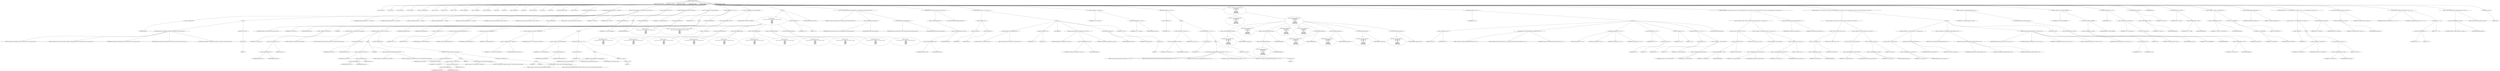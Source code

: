 digraph hostapd_notif_assoc {  
"1000121" [label = "(METHOD,hostapd_notif_assoc)" ]
"1000122" [label = "(PARAM,hostapd_data *hapd)" ]
"1000123" [label = "(PARAM,const u8 *addr)" ]
"1000124" [label = "(PARAM,const u8 *req_ies)" ]
"1000125" [label = "(PARAM,size_t req_ies_len)" ]
"1000126" [label = "(PARAM,int reassoc)" ]
"1000127" [label = "(BLOCK,,)" ]
"1000128" [label = "(LOCAL,v9: const u8 *)" ]
"1000129" [label = "(LOCAL,v10: size_t)" ]
"1000130" [label = "(LOCAL,v12: sta_info *)" ]
"1000131" [label = "(LOCAL,v13: sta_info *)" ]
"1000132" [label = "(LOCAL,v14: wpa_state_machine *)" ]
"1000133" [label = "(LOCAL,v15: __int64)" ]
"1000134" [label = "(LOCAL,v16: __int64)" ]
"1000135" [label = "(LOCAL,v17: __int64)" ]
"1000136" [label = "(LOCAL,v18: unsigned int)" ]
"1000137" [label = "(LOCAL,v19: unsigned int)" ]
"1000138" [label = "(LOCAL,v20: unsigned int)" ]
"1000139" [label = "(LOCAL,v21: int)" ]
"1000140" [label = "(LOCAL,v22: int)" ]
"1000141" [label = "(LOCAL,v23: unsigned int)" ]
"1000142" [label = "(LOCAL,v24: u32)" ]
"1000143" [label = "(LOCAL,v25: wpa_event)" ]
"1000144" [label = "(LOCAL,v26: u8 *)" ]
"1000145" [label = "(LOCAL,v27: int)" ]
"1000146" [label = "(LOCAL,elems: ieee802_11_elems)" ]
"1000147" [label = "(LOCAL,eid: u8 [ 1112 ])" ]
"1000148" [label = "(CONTROL_STRUCTURE,if ( !addr ),if ( !addr ))" ]
"1000149" [label = "(<operator>.logicalNot,!addr)" ]
"1000150" [label = "(IDENTIFIER,addr,!addr)" ]
"1000151" [label = "(BLOCK,,)" ]
"1000152" [label = "(wpa_printf,wpa_printf(2, \"hostapd_notif_assoc: Skip event with no address\", req_ies, req_ies_len, reassoc))" ]
"1000153" [label = "(LITERAL,2,wpa_printf(2, \"hostapd_notif_assoc: Skip event with no address\", req_ies, req_ies_len, reassoc))" ]
"1000154" [label = "(LITERAL,\"hostapd_notif_assoc: Skip event with no address\",wpa_printf(2, \"hostapd_notif_assoc: Skip event with no address\", req_ies, req_ies_len, reassoc))" ]
"1000155" [label = "(IDENTIFIER,req_ies,wpa_printf(2, \"hostapd_notif_assoc: Skip event with no address\", req_ies, req_ies_len, reassoc))" ]
"1000156" [label = "(IDENTIFIER,req_ies_len,wpa_printf(2, \"hostapd_notif_assoc: Skip event with no address\", req_ies, req_ies_len, reassoc))" ]
"1000157" [label = "(IDENTIFIER,reassoc,wpa_printf(2, \"hostapd_notif_assoc: Skip event with no address\", req_ies, req_ies_len, reassoc))" ]
"1000158" [label = "(RETURN,return -1;,return -1;)" ]
"1000159" [label = "(<operator>.minus,-1)" ]
"1000160" [label = "(LITERAL,1,-1)" ]
"1000161" [label = "(hostapd_logger,hostapd_logger(hapd, addr, 1u, 2, \"associated\"))" ]
"1000162" [label = "(IDENTIFIER,hapd,hostapd_logger(hapd, addr, 1u, 2, \"associated\"))" ]
"1000163" [label = "(IDENTIFIER,addr,hostapd_logger(hapd, addr, 1u, 2, \"associated\"))" ]
"1000164" [label = "(LITERAL,1u,hostapd_logger(hapd, addr, 1u, 2, \"associated\"))" ]
"1000165" [label = "(LITERAL,2,hostapd_logger(hapd, addr, 1u, 2, \"associated\"))" ]
"1000166" [label = "(LITERAL,\"associated\",hostapd_logger(hapd, addr, 1u, 2, \"associated\"))" ]
"1000167" [label = "(ieee802_11_parse_elems,ieee802_11_parse_elems(req_ies, req_ies_len, &elems, 0))" ]
"1000168" [label = "(IDENTIFIER,req_ies,ieee802_11_parse_elems(req_ies, req_ies_len, &elems, 0))" ]
"1000169" [label = "(IDENTIFIER,req_ies_len,ieee802_11_parse_elems(req_ies, req_ies_len, &elems, 0))" ]
"1000170" [label = "(<operator>.addressOf,&elems)" ]
"1000171" [label = "(IDENTIFIER,elems,ieee802_11_parse_elems(req_ies, req_ies_len, &elems, 0))" ]
"1000172" [label = "(LITERAL,0,ieee802_11_parse_elems(req_ies, req_ies_len, &elems, 0))" ]
"1000173" [label = "(<operator>.assignment,v27 = reassoc)" ]
"1000174" [label = "(IDENTIFIER,v27,v27 = reassoc)" ]
"1000175" [label = "(IDENTIFIER,reassoc,v27 = reassoc)" ]
"1000176" [label = "(CONTROL_STRUCTURE,if ( elems.wps_ie ),if ( elems.wps_ie ))" ]
"1000177" [label = "(<operator>.fieldAccess,elems.wps_ie)" ]
"1000178" [label = "(IDENTIFIER,elems,if ( elems.wps_ie ))" ]
"1000179" [label = "(FIELD_IDENTIFIER,wps_ie,wps_ie)" ]
"1000180" [label = "(BLOCK,,)" ]
"1000181" [label = "(<operator>.assignment,v9 = elems.wps_ie - 2)" ]
"1000182" [label = "(IDENTIFIER,v9,v9 = elems.wps_ie - 2)" ]
"1000183" [label = "(<operator>.subtraction,elems.wps_ie - 2)" ]
"1000184" [label = "(<operator>.fieldAccess,elems.wps_ie)" ]
"1000185" [label = "(IDENTIFIER,elems,elems.wps_ie - 2)" ]
"1000186" [label = "(FIELD_IDENTIFIER,wps_ie,wps_ie)" ]
"1000187" [label = "(LITERAL,2,elems.wps_ie - 2)" ]
"1000188" [label = "(IDENTIFIER,L,)" ]
"1000189" [label = "(wpa_printf,wpa_printf(2, \"STA included WPS IE in (Re)AssocReq\"))" ]
"1000190" [label = "(LITERAL,2,wpa_printf(2, \"STA included WPS IE in (Re)AssocReq\"))" ]
"1000191" [label = "(LITERAL,\"STA included WPS IE in (Re)AssocReq\",wpa_printf(2, \"STA included WPS IE in (Re)AssocReq\"))" ]
"1000192" [label = "(CONTROL_STRUCTURE,else,else)" ]
"1000193" [label = "(CONTROL_STRUCTURE,if ( elems.rsn_ie ),if ( elems.rsn_ie ))" ]
"1000194" [label = "(<operator>.fieldAccess,elems.rsn_ie)" ]
"1000195" [label = "(IDENTIFIER,elems,if ( elems.rsn_ie ))" ]
"1000196" [label = "(FIELD_IDENTIFIER,rsn_ie,rsn_ie)" ]
"1000197" [label = "(BLOCK,,)" ]
"1000198" [label = "(<operator>.assignment,v9 = elems.rsn_ie - 2)" ]
"1000199" [label = "(IDENTIFIER,v9,v9 = elems.rsn_ie - 2)" ]
"1000200" [label = "(<operator>.subtraction,elems.rsn_ie - 2)" ]
"1000201" [label = "(<operator>.fieldAccess,elems.rsn_ie)" ]
"1000202" [label = "(IDENTIFIER,elems,elems.rsn_ie - 2)" ]
"1000203" [label = "(FIELD_IDENTIFIER,rsn_ie,rsn_ie)" ]
"1000204" [label = "(LITERAL,2,elems.rsn_ie - 2)" ]
"1000205" [label = "(IDENTIFIER,L,)" ]
"1000206" [label = "(wpa_printf,wpa_printf(2, \"STA included RSN IE in (Re)AssocReq\"))" ]
"1000207" [label = "(LITERAL,2,wpa_printf(2, \"STA included RSN IE in (Re)AssocReq\"))" ]
"1000208" [label = "(LITERAL,\"STA included RSN IE in (Re)AssocReq\",wpa_printf(2, \"STA included RSN IE in (Re)AssocReq\"))" ]
"1000209" [label = "(CONTROL_STRUCTURE,else,else)" ]
"1000210" [label = "(CONTROL_STRUCTURE,if ( elems.wpa_ie ),if ( elems.wpa_ie ))" ]
"1000211" [label = "(<operator>.fieldAccess,elems.wpa_ie)" ]
"1000212" [label = "(IDENTIFIER,elems,if ( elems.wpa_ie ))" ]
"1000213" [label = "(FIELD_IDENTIFIER,wpa_ie,wpa_ie)" ]
"1000214" [label = "(BLOCK,,)" ]
"1000215" [label = "(<operator>.assignment,v9 = elems.wpa_ie - 2)" ]
"1000216" [label = "(IDENTIFIER,v9,v9 = elems.wpa_ie - 2)" ]
"1000217" [label = "(<operator>.subtraction,elems.wpa_ie - 2)" ]
"1000218" [label = "(<operator>.fieldAccess,elems.wpa_ie)" ]
"1000219" [label = "(IDENTIFIER,elems,elems.wpa_ie - 2)" ]
"1000220" [label = "(FIELD_IDENTIFIER,wpa_ie,wpa_ie)" ]
"1000221" [label = "(LITERAL,2,elems.wpa_ie - 2)" ]
"1000222" [label = "(IDENTIFIER,L,)" ]
"1000223" [label = "(wpa_printf,wpa_printf(2, \"STA included WPA IE in (Re)AssocReq\"))" ]
"1000224" [label = "(LITERAL,2,wpa_printf(2, \"STA included WPA IE in (Re)AssocReq\"))" ]
"1000225" [label = "(LITERAL,\"STA included WPA IE in (Re)AssocReq\",wpa_printf(2, \"STA included WPA IE in (Re)AssocReq\"))" ]
"1000226" [label = "(CONTROL_STRUCTURE,else,else)" ]
"1000227" [label = "(BLOCK,,)" ]
"1000228" [label = "(IDENTIFIER,L,)" ]
"1000229" [label = "(IDENTIFIER,L,)" ]
"1000230" [label = "(wpa_printf,wpa_printf(2, \"STA did not include WPS/RSN/WPA IE in (Re)AssocReq\"))" ]
"1000231" [label = "(LITERAL,2,wpa_printf(2, \"STA did not include WPS/RSN/WPA IE in (Re)AssocReq\"))" ]
"1000232" [label = "(LITERAL,\"STA did not include WPS/RSN/WPA IE in (Re)AssocReq\",wpa_printf(2, \"STA did not include WPS/RSN/WPA IE in (Re)AssocReq\"))" ]
"1000233" [label = "(<operator>.assignment,v12 = ap_get_sta(hapd, addr))" ]
"1000234" [label = "(IDENTIFIER,v12,v12 = ap_get_sta(hapd, addr))" ]
"1000235" [label = "(ap_get_sta,ap_get_sta(hapd, addr))" ]
"1000236" [label = "(IDENTIFIER,hapd,ap_get_sta(hapd, addr))" ]
"1000237" [label = "(IDENTIFIER,addr,ap_get_sta(hapd, addr))" ]
"1000238" [label = "(CONTROL_STRUCTURE,if ( v12 ),if ( v12 ))" ]
"1000239" [label = "(IDENTIFIER,v12,if ( v12 ))" ]
"1000240" [label = "(BLOCK,,)" ]
"1000241" [label = "(<operator>.assignment,v13 = v12)" ]
"1000242" [label = "(IDENTIFIER,v13,v13 = v12)" ]
"1000243" [label = "(IDENTIFIER,v12,v13 = v12)" ]
"1000244" [label = "(ap_sta_no_session_timeout,ap_sta_no_session_timeout(hapd, v12))" ]
"1000245" [label = "(IDENTIFIER,hapd,ap_sta_no_session_timeout(hapd, v12))" ]
"1000246" [label = "(IDENTIFIER,v12,ap_sta_no_session_timeout(hapd, v12))" ]
"1000247" [label = "(accounting_sta_stop,accounting_sta_stop(hapd, v13))" ]
"1000248" [label = "(IDENTIFIER,hapd,accounting_sta_stop(hapd, v13))" ]
"1000249" [label = "(IDENTIFIER,v13,accounting_sta_stop(hapd, v13))" ]
"1000250" [label = "(<operator>.assignment,v13->timeout_next = STA_NULLFUNC)" ]
"1000251" [label = "(<operator>.indirectFieldAccess,v13->timeout_next)" ]
"1000252" [label = "(IDENTIFIER,v13,v13->timeout_next = STA_NULLFUNC)" ]
"1000253" [label = "(FIELD_IDENTIFIER,timeout_next,timeout_next)" ]
"1000254" [label = "(IDENTIFIER,STA_NULLFUNC,v13->timeout_next = STA_NULLFUNC)" ]
"1000255" [label = "(CONTROL_STRUCTURE,else,else)" ]
"1000256" [label = "(BLOCK,,)" ]
"1000257" [label = "(<operator>.assignment,v13 = ap_sta_add(hapd, addr))" ]
"1000258" [label = "(IDENTIFIER,v13,v13 = ap_sta_add(hapd, addr))" ]
"1000259" [label = "(ap_sta_add,ap_sta_add(hapd, addr))" ]
"1000260" [label = "(IDENTIFIER,hapd,ap_sta_add(hapd, addr))" ]
"1000261" [label = "(IDENTIFIER,addr,ap_sta_add(hapd, addr))" ]
"1000262" [label = "(CONTROL_STRUCTURE,if ( !v13 ),if ( !v13 ))" ]
"1000263" [label = "(<operator>.logicalNot,!v13)" ]
"1000264" [label = "(IDENTIFIER,v13,!v13)" ]
"1000265" [label = "(BLOCK,,)" ]
"1000266" [label = "(hostapd_drv_sta_disassoc,hostapd_drv_sta_disassoc(hapd, addr, 5))" ]
"1000267" [label = "(IDENTIFIER,hapd,hostapd_drv_sta_disassoc(hapd, addr, 5))" ]
"1000268" [label = "(IDENTIFIER,addr,hostapd_drv_sta_disassoc(hapd, addr, 5))" ]
"1000269" [label = "(LITERAL,5,hostapd_drv_sta_disassoc(hapd, addr, 5))" ]
"1000270" [label = "(RETURN,return -1;,return -1;)" ]
"1000271" [label = "(<operator>.minus,-1)" ]
"1000272" [label = "(LITERAL,1,-1)" ]
"1000273" [label = "(<operators>.assignmentAnd,v13->flags &= 0xFFFECFFF)" ]
"1000274" [label = "(<operator>.indirectFieldAccess,v13->flags)" ]
"1000275" [label = "(IDENTIFIER,v13,v13->flags &= 0xFFFECFFF)" ]
"1000276" [label = "(FIELD_IDENTIFIER,flags,flags)" ]
"1000277" [label = "(LITERAL,0xFFFECFFF,v13->flags &= 0xFFFECFFF)" ]
"1000278" [label = "(BLOCK,,)" ]
"1000279" [label = "(wpa_printf,wpa_printf(\n      3,\n      \"STA %02x:%02x:%02x:%02x:%02x:%02x not allowed to connect\",\n      *addr,\n      addr[1],\n      addr[2],\n      addr[3],\n      addr[4],\n      addr[5]))" ]
"1000280" [label = "(LITERAL,3,wpa_printf(\n      3,\n      \"STA %02x:%02x:%02x:%02x:%02x:%02x not allowed to connect\",\n      *addr,\n      addr[1],\n      addr[2],\n      addr[3],\n      addr[4],\n      addr[5]))" ]
"1000281" [label = "(LITERAL,\"STA %02x:%02x:%02x:%02x:%02x:%02x not allowed to connect\",wpa_printf(\n      3,\n      \"STA %02x:%02x:%02x:%02x:%02x:%02x not allowed to connect\",\n      *addr,\n      addr[1],\n      addr[2],\n      addr[3],\n      addr[4],\n      addr[5]))" ]
"1000282" [label = "(<operator>.indirection,*addr)" ]
"1000283" [label = "(IDENTIFIER,addr,wpa_printf(\n      3,\n      \"STA %02x:%02x:%02x:%02x:%02x:%02x not allowed to connect\",\n      *addr,\n      addr[1],\n      addr[2],\n      addr[3],\n      addr[4],\n      addr[5]))" ]
"1000284" [label = "(<operator>.indirectIndexAccess,addr[1])" ]
"1000285" [label = "(IDENTIFIER,addr,wpa_printf(\n      3,\n      \"STA %02x:%02x:%02x:%02x:%02x:%02x not allowed to connect\",\n      *addr,\n      addr[1],\n      addr[2],\n      addr[3],\n      addr[4],\n      addr[5]))" ]
"1000286" [label = "(LITERAL,1,wpa_printf(\n      3,\n      \"STA %02x:%02x:%02x:%02x:%02x:%02x not allowed to connect\",\n      *addr,\n      addr[1],\n      addr[2],\n      addr[3],\n      addr[4],\n      addr[5]))" ]
"1000287" [label = "(<operator>.indirectIndexAccess,addr[2])" ]
"1000288" [label = "(IDENTIFIER,addr,wpa_printf(\n      3,\n      \"STA %02x:%02x:%02x:%02x:%02x:%02x not allowed to connect\",\n      *addr,\n      addr[1],\n      addr[2],\n      addr[3],\n      addr[4],\n      addr[5]))" ]
"1000289" [label = "(LITERAL,2,wpa_printf(\n      3,\n      \"STA %02x:%02x:%02x:%02x:%02x:%02x not allowed to connect\",\n      *addr,\n      addr[1],\n      addr[2],\n      addr[3],\n      addr[4],\n      addr[5]))" ]
"1000290" [label = "(<operator>.indirectIndexAccess,addr[3])" ]
"1000291" [label = "(IDENTIFIER,addr,wpa_printf(\n      3,\n      \"STA %02x:%02x:%02x:%02x:%02x:%02x not allowed to connect\",\n      *addr,\n      addr[1],\n      addr[2],\n      addr[3],\n      addr[4],\n      addr[5]))" ]
"1000292" [label = "(LITERAL,3,wpa_printf(\n      3,\n      \"STA %02x:%02x:%02x:%02x:%02x:%02x not allowed to connect\",\n      *addr,\n      addr[1],\n      addr[2],\n      addr[3],\n      addr[4],\n      addr[5]))" ]
"1000293" [label = "(<operator>.indirectIndexAccess,addr[4])" ]
"1000294" [label = "(IDENTIFIER,addr,wpa_printf(\n      3,\n      \"STA %02x:%02x:%02x:%02x:%02x:%02x not allowed to connect\",\n      *addr,\n      addr[1],\n      addr[2],\n      addr[3],\n      addr[4],\n      addr[5]))" ]
"1000295" [label = "(LITERAL,4,wpa_printf(\n      3,\n      \"STA %02x:%02x:%02x:%02x:%02x:%02x not allowed to connect\",\n      *addr,\n      addr[1],\n      addr[2],\n      addr[3],\n      addr[4],\n      addr[5]))" ]
"1000296" [label = "(<operator>.indirectIndexAccess,addr[5])" ]
"1000297" [label = "(IDENTIFIER,addr,wpa_printf(\n      3,\n      \"STA %02x:%02x:%02x:%02x:%02x:%02x not allowed to connect\",\n      *addr,\n      addr[1],\n      addr[2],\n      addr[3],\n      addr[4],\n      addr[5]))" ]
"1000298" [label = "(LITERAL,5,wpa_printf(\n      3,\n      \"STA %02x:%02x:%02x:%02x:%02x:%02x not allowed to connect\",\n      *addr,\n      addr[1],\n      addr[2],\n      addr[3],\n      addr[4],\n      addr[5]))" ]
"1000299" [label = "(<operator>.assignment,v21 = 1)" ]
"1000300" [label = "(IDENTIFIER,v21,v21 = 1)" ]
"1000301" [label = "(LITERAL,1,v21 = 1)" ]
"1000302" [label = "(CONTROL_STRUCTURE,goto fail;,goto fail;)" ]
"1000303" [label = "(ap_copy_sta_supp_op_classes,ap_copy_sta_supp_op_classes(v13, elems.supp_op_classes, elems.supp_op_classes_len))" ]
"1000304" [label = "(IDENTIFIER,v13,ap_copy_sta_supp_op_classes(v13, elems.supp_op_classes, elems.supp_op_classes_len))" ]
"1000305" [label = "(<operator>.fieldAccess,elems.supp_op_classes)" ]
"1000306" [label = "(IDENTIFIER,elems,ap_copy_sta_supp_op_classes(v13, elems.supp_op_classes, elems.supp_op_classes_len))" ]
"1000307" [label = "(FIELD_IDENTIFIER,supp_op_classes,supp_op_classes)" ]
"1000308" [label = "(<operator>.fieldAccess,elems.supp_op_classes_len)" ]
"1000309" [label = "(IDENTIFIER,elems,ap_copy_sta_supp_op_classes(v13, elems.supp_op_classes, elems.supp_op_classes_len))" ]
"1000310" [label = "(FIELD_IDENTIFIER,supp_op_classes_len,supp_op_classes_len)" ]
"1000311" [label = "(CONTROL_STRUCTURE,if ( !hapd->conf->wpa ),if ( !hapd->conf->wpa ))" ]
"1000312" [label = "(<operator>.logicalNot,!hapd->conf->wpa)" ]
"1000313" [label = "(<operator>.indirectFieldAccess,hapd->conf->wpa)" ]
"1000314" [label = "(<operator>.indirectFieldAccess,hapd->conf)" ]
"1000315" [label = "(IDENTIFIER,hapd,!hapd->conf->wpa)" ]
"1000316" [label = "(FIELD_IDENTIFIER,conf,conf)" ]
"1000317" [label = "(FIELD_IDENTIFIER,wpa,wpa)" ]
"1000318" [label = "(CONTROL_STRUCTURE,goto LABEL_38;,goto LABEL_38;)" ]
"1000319" [label = "(CONTROL_STRUCTURE,if ( !v9 || !v10 ),if ( !v9 || !v10 ))" ]
"1000320" [label = "(<operator>.logicalOr,!v9 || !v10)" ]
"1000321" [label = "(<operator>.logicalNot,!v9)" ]
"1000322" [label = "(IDENTIFIER,v9,!v9)" ]
"1000323" [label = "(<operator>.logicalNot,!v10)" ]
"1000324" [label = "(IDENTIFIER,v10,!v10)" ]
"1000325" [label = "(BLOCK,,)" ]
"1000326" [label = "(wpa_printf,wpa_printf(2, \"No WPA/RSN IE from STA\"))" ]
"1000327" [label = "(LITERAL,2,wpa_printf(2, \"No WPA/RSN IE from STA\"))" ]
"1000328" [label = "(LITERAL,\"No WPA/RSN IE from STA\",wpa_printf(2, \"No WPA/RSN IE from STA\"))" ]
"1000329" [label = "(<operator>.assignment,v21 = 13)" ]
"1000330" [label = "(IDENTIFIER,v21,v21 = 13)" ]
"1000331" [label = "(LITERAL,13,v21 = 13)" ]
"1000332" [label = "(JUMP_TARGET,fail)" ]
"1000333" [label = "(hostapd_drv_sta_disassoc,hostapd_drv_sta_disassoc(hapd, v13->addr, v21))" ]
"1000334" [label = "(IDENTIFIER,hapd,hostapd_drv_sta_disassoc(hapd, v13->addr, v21))" ]
"1000335" [label = "(<operator>.indirectFieldAccess,v13->addr)" ]
"1000336" [label = "(IDENTIFIER,v13,hostapd_drv_sta_disassoc(hapd, v13->addr, v21))" ]
"1000337" [label = "(FIELD_IDENTIFIER,addr,addr)" ]
"1000338" [label = "(IDENTIFIER,v21,hostapd_drv_sta_disassoc(hapd, v13->addr, v21))" ]
"1000339" [label = "(ap_free_sta,ap_free_sta(hapd, v13))" ]
"1000340" [label = "(IDENTIFIER,hapd,ap_free_sta(hapd, v13))" ]
"1000341" [label = "(IDENTIFIER,v13,ap_free_sta(hapd, v13))" ]
"1000342" [label = "(RETURN,return -1;,return -1;)" ]
"1000343" [label = "(<operator>.minus,-1)" ]
"1000344" [label = "(LITERAL,1,-1)" ]
"1000345" [label = "(<operator>.assignment,v14 = v13->wpa_sm)" ]
"1000346" [label = "(IDENTIFIER,v14,v14 = v13->wpa_sm)" ]
"1000347" [label = "(<operator>.indirectFieldAccess,v13->wpa_sm)" ]
"1000348" [label = "(IDENTIFIER,v13,v14 = v13->wpa_sm)" ]
"1000349" [label = "(FIELD_IDENTIFIER,wpa_sm,wpa_sm)" ]
"1000350" [label = "(CONTROL_STRUCTURE,if ( !v14 ),if ( !v14 ))" ]
"1000351" [label = "(<operator>.logicalNot,!v14)" ]
"1000352" [label = "(IDENTIFIER,v14,!v14)" ]
"1000353" [label = "(BLOCK,,)" ]
"1000354" [label = "(<operator>.assignment,v13->wpa_sm = v14)" ]
"1000355" [label = "(<operator>.indirectFieldAccess,v13->wpa_sm)" ]
"1000356" [label = "(IDENTIFIER,v13,v13->wpa_sm = v14)" ]
"1000357" [label = "(FIELD_IDENTIFIER,wpa_sm,wpa_sm)" ]
"1000358" [label = "(IDENTIFIER,v14,v13->wpa_sm = v14)" ]
"1000359" [label = "(CONTROL_STRUCTURE,if ( !v14 ),if ( !v14 ))" ]
"1000360" [label = "(<operator>.logicalNot,!v14)" ]
"1000361" [label = "(IDENTIFIER,v14,!v14)" ]
"1000362" [label = "(BLOCK,,)" ]
"1000363" [label = "(wpa_printf,wpa_printf(5, \"Failed to initialize WPA state machine\", v15, v16, v17))" ]
"1000364" [label = "(LITERAL,5,wpa_printf(5, \"Failed to initialize WPA state machine\", v15, v16, v17))" ]
"1000365" [label = "(LITERAL,\"Failed to initialize WPA state machine\",wpa_printf(5, \"Failed to initialize WPA state machine\", v15, v16, v17))" ]
"1000366" [label = "(IDENTIFIER,v15,wpa_printf(5, \"Failed to initialize WPA state machine\", v15, v16, v17))" ]
"1000367" [label = "(IDENTIFIER,v16,wpa_printf(5, \"Failed to initialize WPA state machine\", v15, v16, v17))" ]
"1000368" [label = "(IDENTIFIER,v17,wpa_printf(5, \"Failed to initialize WPA state machine\", v15, v16, v17))" ]
"1000369" [label = "(RETURN,return -1;,return -1;)" ]
"1000370" [label = "(<operator>.minus,-1)" ]
"1000371" [label = "(LITERAL,1,-1)" ]
"1000372" [label = "(<operator>.assignment,v18 = wpa_validate_wpa_ie(\n          hapd->wpa_auth,\n          v14,\n          hapd->iface->freq,\n          v9,\n          v10,\n          elems.mdie,\n          elems.mdie_len,\n          elems.owe_dh,\n          elems.owe_dh_len))" ]
"1000373" [label = "(IDENTIFIER,v18,v18 = wpa_validate_wpa_ie(\n          hapd->wpa_auth,\n          v14,\n          hapd->iface->freq,\n          v9,\n          v10,\n          elems.mdie,\n          elems.mdie_len,\n          elems.owe_dh,\n          elems.owe_dh_len))" ]
"1000374" [label = "(wpa_validate_wpa_ie,wpa_validate_wpa_ie(\n          hapd->wpa_auth,\n          v14,\n          hapd->iface->freq,\n          v9,\n          v10,\n          elems.mdie,\n          elems.mdie_len,\n          elems.owe_dh,\n          elems.owe_dh_len))" ]
"1000375" [label = "(<operator>.indirectFieldAccess,hapd->wpa_auth)" ]
"1000376" [label = "(IDENTIFIER,hapd,wpa_validate_wpa_ie(\n          hapd->wpa_auth,\n          v14,\n          hapd->iface->freq,\n          v9,\n          v10,\n          elems.mdie,\n          elems.mdie_len,\n          elems.owe_dh,\n          elems.owe_dh_len))" ]
"1000377" [label = "(FIELD_IDENTIFIER,wpa_auth,wpa_auth)" ]
"1000378" [label = "(IDENTIFIER,v14,wpa_validate_wpa_ie(\n          hapd->wpa_auth,\n          v14,\n          hapd->iface->freq,\n          v9,\n          v10,\n          elems.mdie,\n          elems.mdie_len,\n          elems.owe_dh,\n          elems.owe_dh_len))" ]
"1000379" [label = "(<operator>.indirectFieldAccess,hapd->iface->freq)" ]
"1000380" [label = "(<operator>.indirectFieldAccess,hapd->iface)" ]
"1000381" [label = "(IDENTIFIER,hapd,wpa_validate_wpa_ie(\n          hapd->wpa_auth,\n          v14,\n          hapd->iface->freq,\n          v9,\n          v10,\n          elems.mdie,\n          elems.mdie_len,\n          elems.owe_dh,\n          elems.owe_dh_len))" ]
"1000382" [label = "(FIELD_IDENTIFIER,iface,iface)" ]
"1000383" [label = "(FIELD_IDENTIFIER,freq,freq)" ]
"1000384" [label = "(IDENTIFIER,v9,wpa_validate_wpa_ie(\n          hapd->wpa_auth,\n          v14,\n          hapd->iface->freq,\n          v9,\n          v10,\n          elems.mdie,\n          elems.mdie_len,\n          elems.owe_dh,\n          elems.owe_dh_len))" ]
"1000385" [label = "(IDENTIFIER,v10,wpa_validate_wpa_ie(\n          hapd->wpa_auth,\n          v14,\n          hapd->iface->freq,\n          v9,\n          v10,\n          elems.mdie,\n          elems.mdie_len,\n          elems.owe_dh,\n          elems.owe_dh_len))" ]
"1000386" [label = "(<operator>.fieldAccess,elems.mdie)" ]
"1000387" [label = "(IDENTIFIER,elems,wpa_validate_wpa_ie(\n          hapd->wpa_auth,\n          v14,\n          hapd->iface->freq,\n          v9,\n          v10,\n          elems.mdie,\n          elems.mdie_len,\n          elems.owe_dh,\n          elems.owe_dh_len))" ]
"1000388" [label = "(FIELD_IDENTIFIER,mdie,mdie)" ]
"1000389" [label = "(<operator>.fieldAccess,elems.mdie_len)" ]
"1000390" [label = "(IDENTIFIER,elems,wpa_validate_wpa_ie(\n          hapd->wpa_auth,\n          v14,\n          hapd->iface->freq,\n          v9,\n          v10,\n          elems.mdie,\n          elems.mdie_len,\n          elems.owe_dh,\n          elems.owe_dh_len))" ]
"1000391" [label = "(FIELD_IDENTIFIER,mdie_len,mdie_len)" ]
"1000392" [label = "(<operator>.fieldAccess,elems.owe_dh)" ]
"1000393" [label = "(IDENTIFIER,elems,wpa_validate_wpa_ie(\n          hapd->wpa_auth,\n          v14,\n          hapd->iface->freq,\n          v9,\n          v10,\n          elems.mdie,\n          elems.mdie_len,\n          elems.owe_dh,\n          elems.owe_dh_len))" ]
"1000394" [label = "(FIELD_IDENTIFIER,owe_dh,owe_dh)" ]
"1000395" [label = "(<operator>.fieldAccess,elems.owe_dh_len)" ]
"1000396" [label = "(IDENTIFIER,elems,wpa_validate_wpa_ie(\n          hapd->wpa_auth,\n          v14,\n          hapd->iface->freq,\n          v9,\n          v10,\n          elems.mdie,\n          elems.mdie_len,\n          elems.owe_dh,\n          elems.owe_dh_len))" ]
"1000397" [label = "(FIELD_IDENTIFIER,owe_dh_len,owe_dh_len)" ]
"1000398" [label = "(CONTROL_STRUCTURE,if ( v18 ),if ( v18 ))" ]
"1000399" [label = "(IDENTIFIER,v18,if ( v18 ))" ]
"1000400" [label = "(BLOCK,,)" ]
"1000401" [label = "(<operator>.assignment,v19 = v18)" ]
"1000402" [label = "(IDENTIFIER,v19,v19 = v18)" ]
"1000403" [label = "(IDENTIFIER,v18,v19 = v18)" ]
"1000404" [label = "(wpa_printf,wpa_printf(2, \"WPA/RSN information element rejected? (res %u)\", v18))" ]
"1000405" [label = "(LITERAL,2,wpa_printf(2, \"WPA/RSN information element rejected? (res %u)\", v18))" ]
"1000406" [label = "(LITERAL,\"WPA/RSN information element rejected? (res %u)\",wpa_printf(2, \"WPA/RSN information element rejected? (res %u)\", v18))" ]
"1000407" [label = "(IDENTIFIER,v18,wpa_printf(2, \"WPA/RSN information element rejected? (res %u)\", v18))" ]
"1000408" [label = "(wpa_hexdump,wpa_hexdump(2, \"IE\", v9, v10))" ]
"1000409" [label = "(LITERAL,2,wpa_hexdump(2, \"IE\", v9, v10))" ]
"1000410" [label = "(LITERAL,\"IE\",wpa_hexdump(2, \"IE\", v9, v10))" ]
"1000411" [label = "(IDENTIFIER,v9,wpa_hexdump(2, \"IE\", v9, v10))" ]
"1000412" [label = "(IDENTIFIER,v10,wpa_hexdump(2, \"IE\", v9, v10))" ]
"1000413" [label = "(<operator>.assignment,v20 = v19 - 2)" ]
"1000414" [label = "(IDENTIFIER,v20,v20 = v19 - 2)" ]
"1000415" [label = "(<operator>.subtraction,v19 - 2)" ]
"1000416" [label = "(IDENTIFIER,v19,v19 - 2)" ]
"1000417" [label = "(LITERAL,2,v19 - 2)" ]
"1000418" [label = "(<operator>.assignment,v21 = 13)" ]
"1000419" [label = "(IDENTIFIER,v21,v21 = 13)" ]
"1000420" [label = "(LITERAL,13,v21 = 13)" ]
"1000421" [label = "(CONTROL_STRUCTURE,if ( v20 < 7 ),if ( v20 < 7 ))" ]
"1000422" [label = "(<operator>.lessThan,v20 < 7)" ]
"1000423" [label = "(IDENTIFIER,v20,v20 < 7)" ]
"1000424" [label = "(LITERAL,7,v20 < 7)" ]
"1000425" [label = "(<operator>.assignment,v21 = dword_47E870[v20])" ]
"1000426" [label = "(IDENTIFIER,v21,v21 = dword_47E870[v20])" ]
"1000427" [label = "(<operator>.indirectIndexAccess,dword_47E870[v20])" ]
"1000428" [label = "(IDENTIFIER,dword_47E870,v21 = dword_47E870[v20])" ]
"1000429" [label = "(IDENTIFIER,v20,v21 = dword_47E870[v20])" ]
"1000430" [label = "(CONTROL_STRUCTURE,goto fail;,goto fail;)" ]
"1000431" [label = "(CONTROL_STRUCTURE,if ( (v13->flags & 0x402) == 1026 && !v13->sa_query_timed_out && v13->sa_query_count > 0 ),if ( (v13->flags & 0x402) == 1026 && !v13->sa_query_timed_out && v13->sa_query_count > 0 ))" ]
"1000432" [label = "(<operator>.logicalAnd,(v13->flags & 0x402) == 1026 && !v13->sa_query_timed_out && v13->sa_query_count > 0)" ]
"1000433" [label = "(<operator>.equals,(v13->flags & 0x402) == 1026)" ]
"1000434" [label = "(<operator>.and,v13->flags & 0x402)" ]
"1000435" [label = "(<operator>.indirectFieldAccess,v13->flags)" ]
"1000436" [label = "(IDENTIFIER,v13,v13->flags & 0x402)" ]
"1000437" [label = "(FIELD_IDENTIFIER,flags,flags)" ]
"1000438" [label = "(LITERAL,0x402,v13->flags & 0x402)" ]
"1000439" [label = "(LITERAL,1026,(v13->flags & 0x402) == 1026)" ]
"1000440" [label = "(<operator>.logicalAnd,!v13->sa_query_timed_out && v13->sa_query_count > 0)" ]
"1000441" [label = "(<operator>.logicalNot,!v13->sa_query_timed_out)" ]
"1000442" [label = "(<operator>.indirectFieldAccess,v13->sa_query_timed_out)" ]
"1000443" [label = "(IDENTIFIER,v13,!v13->sa_query_timed_out)" ]
"1000444" [label = "(FIELD_IDENTIFIER,sa_query_timed_out,sa_query_timed_out)" ]
"1000445" [label = "(<operator>.greaterThan,v13->sa_query_count > 0)" ]
"1000446" [label = "(<operator>.indirectFieldAccess,v13->sa_query_count)" ]
"1000447" [label = "(IDENTIFIER,v13,v13->sa_query_count > 0)" ]
"1000448" [label = "(FIELD_IDENTIFIER,sa_query_count,sa_query_count)" ]
"1000449" [label = "(LITERAL,0,v13->sa_query_count > 0)" ]
"1000450" [label = "(ap_check_sa_query_timeout,ap_check_sa_query_timeout(hapd, v13))" ]
"1000451" [label = "(IDENTIFIER,hapd,ap_check_sa_query_timeout(hapd, v13))" ]
"1000452" [label = "(IDENTIFIER,v13,ap_check_sa_query_timeout(hapd, v13))" ]
"1000453" [label = "(CONTROL_STRUCTURE,if ( (v13->flags & 0x402) == 1026 && !v13->sa_query_timed_out && v13->auth_alg != 2 ),if ( (v13->flags & 0x402) == 1026 && !v13->sa_query_timed_out && v13->auth_alg != 2 ))" ]
"1000454" [label = "(<operator>.logicalAnd,(v13->flags & 0x402) == 1026 && !v13->sa_query_timed_out && v13->auth_alg != 2)" ]
"1000455" [label = "(<operator>.equals,(v13->flags & 0x402) == 1026)" ]
"1000456" [label = "(<operator>.and,v13->flags & 0x402)" ]
"1000457" [label = "(<operator>.indirectFieldAccess,v13->flags)" ]
"1000458" [label = "(IDENTIFIER,v13,v13->flags & 0x402)" ]
"1000459" [label = "(FIELD_IDENTIFIER,flags,flags)" ]
"1000460" [label = "(LITERAL,0x402,v13->flags & 0x402)" ]
"1000461" [label = "(LITERAL,1026,(v13->flags & 0x402) == 1026)" ]
"1000462" [label = "(<operator>.logicalAnd,!v13->sa_query_timed_out && v13->auth_alg != 2)" ]
"1000463" [label = "(<operator>.logicalNot,!v13->sa_query_timed_out)" ]
"1000464" [label = "(<operator>.indirectFieldAccess,v13->sa_query_timed_out)" ]
"1000465" [label = "(IDENTIFIER,v13,!v13->sa_query_timed_out)" ]
"1000466" [label = "(FIELD_IDENTIFIER,sa_query_timed_out,sa_query_timed_out)" ]
"1000467" [label = "(<operator>.notEquals,v13->auth_alg != 2)" ]
"1000468" [label = "(<operator>.indirectFieldAccess,v13->auth_alg)" ]
"1000469" [label = "(IDENTIFIER,v13,v13->auth_alg != 2)" ]
"1000470" [label = "(FIELD_IDENTIFIER,auth_alg,auth_alg)" ]
"1000471" [label = "(LITERAL,2,v13->auth_alg != 2)" ]
"1000472" [label = "(BLOCK,,)" ]
"1000473" [label = "(CONTROL_STRUCTURE,if ( !v13->sa_query_count ),if ( !v13->sa_query_count ))" ]
"1000474" [label = "(<operator>.logicalNot,!v13->sa_query_count)" ]
"1000475" [label = "(<operator>.indirectFieldAccess,v13->sa_query_count)" ]
"1000476" [label = "(IDENTIFIER,v13,!v13->sa_query_count)" ]
"1000477" [label = "(FIELD_IDENTIFIER,sa_query_count,sa_query_count)" ]
"1000478" [label = "(ap_sta_start_sa_query,ap_sta_start_sa_query(hapd, v13))" ]
"1000479" [label = "(IDENTIFIER,hapd,ap_sta_start_sa_query(hapd, v13))" ]
"1000480" [label = "(IDENTIFIER,v13,ap_sta_start_sa_query(hapd, v13))" ]
"1000481" [label = "(<operator>.assignment,v26 = hostapd_eid_assoc_comeback_time(hapd, v13, eid))" ]
"1000482" [label = "(IDENTIFIER,v26,v26 = hostapd_eid_assoc_comeback_time(hapd, v13, eid))" ]
"1000483" [label = "(hostapd_eid_assoc_comeback_time,hostapd_eid_assoc_comeback_time(hapd, v13, eid))" ]
"1000484" [label = "(IDENTIFIER,hapd,hostapd_eid_assoc_comeback_time(hapd, v13, eid))" ]
"1000485" [label = "(IDENTIFIER,v13,hostapd_eid_assoc_comeback_time(hapd, v13, eid))" ]
"1000486" [label = "(IDENTIFIER,eid,hostapd_eid_assoc_comeback_time(hapd, v13, eid))" ]
"1000487" [label = "(hostapd_sta_assoc,hostapd_sta_assoc(hapd, addr, v27, 0x1Eu, eid, v26 - eid))" ]
"1000488" [label = "(IDENTIFIER,hapd,hostapd_sta_assoc(hapd, addr, v27, 0x1Eu, eid, v26 - eid))" ]
"1000489" [label = "(IDENTIFIER,addr,hostapd_sta_assoc(hapd, addr, v27, 0x1Eu, eid, v26 - eid))" ]
"1000490" [label = "(IDENTIFIER,v27,hostapd_sta_assoc(hapd, addr, v27, 0x1Eu, eid, v26 - eid))" ]
"1000491" [label = "(LITERAL,0x1Eu,hostapd_sta_assoc(hapd, addr, v27, 0x1Eu, eid, v26 - eid))" ]
"1000492" [label = "(IDENTIFIER,eid,hostapd_sta_assoc(hapd, addr, v27, 0x1Eu, eid, v26 - eid))" ]
"1000493" [label = "(<operator>.subtraction,v26 - eid)" ]
"1000494" [label = "(IDENTIFIER,v26,v26 - eid)" ]
"1000495" [label = "(IDENTIFIER,eid,v26 - eid)" ]
"1000496" [label = "(RETURN,return 0;,return 0;)" ]
"1000497" [label = "(LITERAL,0,return 0;)" ]
"1000498" [label = "(<operator>.assignment,v22 = wpa_auth_uses_mfp(v13->wpa_sm))" ]
"1000499" [label = "(IDENTIFIER,v22,v22 = wpa_auth_uses_mfp(v13->wpa_sm))" ]
"1000500" [label = "(wpa_auth_uses_mfp,wpa_auth_uses_mfp(v13->wpa_sm))" ]
"1000501" [label = "(<operator>.indirectFieldAccess,v13->wpa_sm)" ]
"1000502" [label = "(IDENTIFIER,v13,wpa_auth_uses_mfp(v13->wpa_sm))" ]
"1000503" [label = "(FIELD_IDENTIFIER,wpa_sm,wpa_sm)" ]
"1000504" [label = "(<operator>.assignment,v23 = v13->flags & 0xFFFFFBFF)" ]
"1000505" [label = "(IDENTIFIER,v23,v23 = v13->flags & 0xFFFFFBFF)" ]
"1000506" [label = "(<operator>.and,v13->flags & 0xFFFFFBFF)" ]
"1000507" [label = "(<operator>.indirectFieldAccess,v13->flags)" ]
"1000508" [label = "(IDENTIFIER,v13,v13->flags & 0xFFFFFBFF)" ]
"1000509" [label = "(FIELD_IDENTIFIER,flags,flags)" ]
"1000510" [label = "(LITERAL,0xFFFFFBFF,v13->flags & 0xFFFFFBFF)" ]
"1000511" [label = "(CONTROL_STRUCTURE,if ( v22 ),if ( v22 ))" ]
"1000512" [label = "(IDENTIFIER,v22,if ( v22 ))" ]
"1000513" [label = "(<operator>.assignment,v23 = v13->flags | 0x400)" ]
"1000514" [label = "(IDENTIFIER,v23,v23 = v13->flags | 0x400)" ]
"1000515" [label = "(<operator>.or,v13->flags | 0x400)" ]
"1000516" [label = "(<operator>.indirectFieldAccess,v13->flags)" ]
"1000517" [label = "(IDENTIFIER,v13,v13->flags | 0x400)" ]
"1000518" [label = "(FIELD_IDENTIFIER,flags,flags)" ]
"1000519" [label = "(LITERAL,0x400,v13->flags | 0x400)" ]
"1000520" [label = "(<operator>.assignment,v13->flags = v23)" ]
"1000521" [label = "(<operator>.indirectFieldAccess,v13->flags)" ]
"1000522" [label = "(IDENTIFIER,v13,v13->flags = v23)" ]
"1000523" [label = "(FIELD_IDENTIFIER,flags,flags)" ]
"1000524" [label = "(IDENTIFIER,v23,v13->flags = v23)" ]
"1000525" [label = "(JUMP_TARGET,LABEL_38)" ]
"1000526" [label = "(<operator>.assignment,v24 = v13->flags)" ]
"1000527" [label = "(IDENTIFIER,v24,v24 = v13->flags)" ]
"1000528" [label = "(<operator>.indirectFieldAccess,v13->flags)" ]
"1000529" [label = "(IDENTIFIER,v13,v24 = v13->flags)" ]
"1000530" [label = "(FIELD_IDENTIFIER,flags,flags)" ]
"1000531" [label = "(<operator>.assignment,v13->flags = v24 & 0xFFF7FFFC | 3)" ]
"1000532" [label = "(<operator>.indirectFieldAccess,v13->flags)" ]
"1000533" [label = "(IDENTIFIER,v13,v13->flags = v24 & 0xFFF7FFFC | 3)" ]
"1000534" [label = "(FIELD_IDENTIFIER,flags,flags)" ]
"1000535" [label = "(<operator>.or,v24 & 0xFFF7FFFC | 3)" ]
"1000536" [label = "(<operator>.and,v24 & 0xFFF7FFFC)" ]
"1000537" [label = "(IDENTIFIER,v24,v24 & 0xFFF7FFFC)" ]
"1000538" [label = "(LITERAL,0xFFF7FFFC,v24 & 0xFFF7FFFC)" ]
"1000539" [label = "(LITERAL,3,v24 & 0xFFF7FFFC | 3)" ]
"1000540" [label = "(hostapd_set_sta_flags,hostapd_set_sta_flags(hapd, v13))" ]
"1000541" [label = "(IDENTIFIER,hapd,hostapd_set_sta_flags(hapd, v13))" ]
"1000542" [label = "(IDENTIFIER,v13,hostapd_set_sta_flags(hapd, v13))" ]
"1000543" [label = "(CONTROL_STRUCTURE,if ( !v27 || (v25 = WPA_ASSOC_FT, v13->auth_alg != 2) ),if ( !v27 || (v25 = WPA_ASSOC_FT, v13->auth_alg != 2) ))" ]
"1000544" [label = "(<operator>.logicalOr,!v27 || (v25 = WPA_ASSOC_FT, v13->auth_alg != 2))" ]
"1000545" [label = "(<operator>.logicalNot,!v27)" ]
"1000546" [label = "(IDENTIFIER,v27,!v27)" ]
"1000547" [label = "(BLOCK,,)" ]
"1000548" [label = "(<operator>.assignment,v25 = WPA_ASSOC_FT)" ]
"1000549" [label = "(IDENTIFIER,v25,v25 = WPA_ASSOC_FT)" ]
"1000550" [label = "(IDENTIFIER,WPA_ASSOC_FT,v25 = WPA_ASSOC_FT)" ]
"1000551" [label = "(<operator>.notEquals,v13->auth_alg != 2)" ]
"1000552" [label = "(<operator>.indirectFieldAccess,v13->auth_alg)" ]
"1000553" [label = "(IDENTIFIER,v13,v13->auth_alg != 2)" ]
"1000554" [label = "(FIELD_IDENTIFIER,auth_alg,auth_alg)" ]
"1000555" [label = "(LITERAL,2,v13->auth_alg != 2)" ]
"1000556" [label = "(<operator>.assignment,v25 = WPA_ASSOC)" ]
"1000557" [label = "(IDENTIFIER,v25,v25 = WPA_ASSOC)" ]
"1000558" [label = "(IDENTIFIER,WPA_ASSOC,v25 = WPA_ASSOC)" ]
"1000559" [label = "(wpa_auth_sm_event,wpa_auth_sm_event(v13->wpa_sm, v25))" ]
"1000560" [label = "(<operator>.indirectFieldAccess,v13->wpa_sm)" ]
"1000561" [label = "(IDENTIFIER,v13,wpa_auth_sm_event(v13->wpa_sm, v25))" ]
"1000562" [label = "(FIELD_IDENTIFIER,wpa_sm,wpa_sm)" ]
"1000563" [label = "(IDENTIFIER,v25,wpa_auth_sm_event(v13->wpa_sm, v25))" ]
"1000564" [label = "(hostapd_new_assoc_sta,hostapd_new_assoc_sta(hapd, v13, (v24 >> 1) & 1))" ]
"1000565" [label = "(IDENTIFIER,hapd,hostapd_new_assoc_sta(hapd, v13, (v24 >> 1) & 1))" ]
"1000566" [label = "(IDENTIFIER,v13,hostapd_new_assoc_sta(hapd, v13, (v24 >> 1) & 1))" ]
"1000567" [label = "(<operator>.and,(v24 >> 1) & 1)" ]
"1000568" [label = "(<operator>.arithmeticShiftRight,v24 >> 1)" ]
"1000569" [label = "(IDENTIFIER,v24,v24 >> 1)" ]
"1000570" [label = "(LITERAL,1,v24 >> 1)" ]
"1000571" [label = "(LITERAL,1,(v24 >> 1) & 1)" ]
"1000572" [label = "(ieee802_1x_notify_port_enabled,ieee802_1x_notify_port_enabled(v13->eapol_sm, 1))" ]
"1000573" [label = "(<operator>.indirectFieldAccess,v13->eapol_sm)" ]
"1000574" [label = "(IDENTIFIER,v13,ieee802_1x_notify_port_enabled(v13->eapol_sm, 1))" ]
"1000575" [label = "(FIELD_IDENTIFIER,eapol_sm,eapol_sm)" ]
"1000576" [label = "(LITERAL,1,ieee802_1x_notify_port_enabled(v13->eapol_sm, 1))" ]
"1000577" [label = "(RETURN,return 0;,return 0;)" ]
"1000578" [label = "(LITERAL,0,return 0;)" ]
"1000579" [label = "(METHOD_RETURN,int __fastcall)" ]
  "1000121" -> "1000122" 
  "1000121" -> "1000123" 
  "1000121" -> "1000124" 
  "1000121" -> "1000125" 
  "1000121" -> "1000126" 
  "1000121" -> "1000127" 
  "1000121" -> "1000579" 
  "1000127" -> "1000128" 
  "1000127" -> "1000129" 
  "1000127" -> "1000130" 
  "1000127" -> "1000131" 
  "1000127" -> "1000132" 
  "1000127" -> "1000133" 
  "1000127" -> "1000134" 
  "1000127" -> "1000135" 
  "1000127" -> "1000136" 
  "1000127" -> "1000137" 
  "1000127" -> "1000138" 
  "1000127" -> "1000139" 
  "1000127" -> "1000140" 
  "1000127" -> "1000141" 
  "1000127" -> "1000142" 
  "1000127" -> "1000143" 
  "1000127" -> "1000144" 
  "1000127" -> "1000145" 
  "1000127" -> "1000146" 
  "1000127" -> "1000147" 
  "1000127" -> "1000148" 
  "1000127" -> "1000161" 
  "1000127" -> "1000167" 
  "1000127" -> "1000173" 
  "1000127" -> "1000176" 
  "1000127" -> "1000233" 
  "1000127" -> "1000238" 
  "1000127" -> "1000273" 
  "1000127" -> "1000278" 
  "1000127" -> "1000303" 
  "1000127" -> "1000311" 
  "1000127" -> "1000319" 
  "1000127" -> "1000345" 
  "1000127" -> "1000350" 
  "1000127" -> "1000372" 
  "1000127" -> "1000398" 
  "1000127" -> "1000431" 
  "1000127" -> "1000453" 
  "1000127" -> "1000498" 
  "1000127" -> "1000504" 
  "1000127" -> "1000511" 
  "1000127" -> "1000520" 
  "1000127" -> "1000525" 
  "1000127" -> "1000526" 
  "1000127" -> "1000531" 
  "1000127" -> "1000540" 
  "1000127" -> "1000543" 
  "1000127" -> "1000559" 
  "1000127" -> "1000564" 
  "1000127" -> "1000572" 
  "1000127" -> "1000577" 
  "1000148" -> "1000149" 
  "1000148" -> "1000151" 
  "1000149" -> "1000150" 
  "1000151" -> "1000152" 
  "1000151" -> "1000158" 
  "1000152" -> "1000153" 
  "1000152" -> "1000154" 
  "1000152" -> "1000155" 
  "1000152" -> "1000156" 
  "1000152" -> "1000157" 
  "1000158" -> "1000159" 
  "1000159" -> "1000160" 
  "1000161" -> "1000162" 
  "1000161" -> "1000163" 
  "1000161" -> "1000164" 
  "1000161" -> "1000165" 
  "1000161" -> "1000166" 
  "1000167" -> "1000168" 
  "1000167" -> "1000169" 
  "1000167" -> "1000170" 
  "1000167" -> "1000172" 
  "1000170" -> "1000171" 
  "1000173" -> "1000174" 
  "1000173" -> "1000175" 
  "1000176" -> "1000177" 
  "1000176" -> "1000180" 
  "1000176" -> "1000192" 
  "1000177" -> "1000178" 
  "1000177" -> "1000179" 
  "1000180" -> "1000181" 
  "1000180" -> "1000188" 
  "1000180" -> "1000189" 
  "1000181" -> "1000182" 
  "1000181" -> "1000183" 
  "1000183" -> "1000184" 
  "1000183" -> "1000187" 
  "1000184" -> "1000185" 
  "1000184" -> "1000186" 
  "1000189" -> "1000190" 
  "1000189" -> "1000191" 
  "1000192" -> "1000193" 
  "1000193" -> "1000194" 
  "1000193" -> "1000197" 
  "1000193" -> "1000209" 
  "1000194" -> "1000195" 
  "1000194" -> "1000196" 
  "1000197" -> "1000198" 
  "1000197" -> "1000205" 
  "1000197" -> "1000206" 
  "1000198" -> "1000199" 
  "1000198" -> "1000200" 
  "1000200" -> "1000201" 
  "1000200" -> "1000204" 
  "1000201" -> "1000202" 
  "1000201" -> "1000203" 
  "1000206" -> "1000207" 
  "1000206" -> "1000208" 
  "1000209" -> "1000210" 
  "1000210" -> "1000211" 
  "1000210" -> "1000214" 
  "1000210" -> "1000226" 
  "1000211" -> "1000212" 
  "1000211" -> "1000213" 
  "1000214" -> "1000215" 
  "1000214" -> "1000222" 
  "1000214" -> "1000223" 
  "1000215" -> "1000216" 
  "1000215" -> "1000217" 
  "1000217" -> "1000218" 
  "1000217" -> "1000221" 
  "1000218" -> "1000219" 
  "1000218" -> "1000220" 
  "1000223" -> "1000224" 
  "1000223" -> "1000225" 
  "1000226" -> "1000227" 
  "1000227" -> "1000228" 
  "1000227" -> "1000229" 
  "1000227" -> "1000230" 
  "1000230" -> "1000231" 
  "1000230" -> "1000232" 
  "1000233" -> "1000234" 
  "1000233" -> "1000235" 
  "1000235" -> "1000236" 
  "1000235" -> "1000237" 
  "1000238" -> "1000239" 
  "1000238" -> "1000240" 
  "1000238" -> "1000255" 
  "1000240" -> "1000241" 
  "1000240" -> "1000244" 
  "1000240" -> "1000247" 
  "1000240" -> "1000250" 
  "1000241" -> "1000242" 
  "1000241" -> "1000243" 
  "1000244" -> "1000245" 
  "1000244" -> "1000246" 
  "1000247" -> "1000248" 
  "1000247" -> "1000249" 
  "1000250" -> "1000251" 
  "1000250" -> "1000254" 
  "1000251" -> "1000252" 
  "1000251" -> "1000253" 
  "1000255" -> "1000256" 
  "1000256" -> "1000257" 
  "1000256" -> "1000262" 
  "1000257" -> "1000258" 
  "1000257" -> "1000259" 
  "1000259" -> "1000260" 
  "1000259" -> "1000261" 
  "1000262" -> "1000263" 
  "1000262" -> "1000265" 
  "1000263" -> "1000264" 
  "1000265" -> "1000266" 
  "1000265" -> "1000270" 
  "1000266" -> "1000267" 
  "1000266" -> "1000268" 
  "1000266" -> "1000269" 
  "1000270" -> "1000271" 
  "1000271" -> "1000272" 
  "1000273" -> "1000274" 
  "1000273" -> "1000277" 
  "1000274" -> "1000275" 
  "1000274" -> "1000276" 
  "1000278" -> "1000279" 
  "1000278" -> "1000299" 
  "1000278" -> "1000302" 
  "1000279" -> "1000280" 
  "1000279" -> "1000281" 
  "1000279" -> "1000282" 
  "1000279" -> "1000284" 
  "1000279" -> "1000287" 
  "1000279" -> "1000290" 
  "1000279" -> "1000293" 
  "1000279" -> "1000296" 
  "1000282" -> "1000283" 
  "1000284" -> "1000285" 
  "1000284" -> "1000286" 
  "1000287" -> "1000288" 
  "1000287" -> "1000289" 
  "1000290" -> "1000291" 
  "1000290" -> "1000292" 
  "1000293" -> "1000294" 
  "1000293" -> "1000295" 
  "1000296" -> "1000297" 
  "1000296" -> "1000298" 
  "1000299" -> "1000300" 
  "1000299" -> "1000301" 
  "1000303" -> "1000304" 
  "1000303" -> "1000305" 
  "1000303" -> "1000308" 
  "1000305" -> "1000306" 
  "1000305" -> "1000307" 
  "1000308" -> "1000309" 
  "1000308" -> "1000310" 
  "1000311" -> "1000312" 
  "1000311" -> "1000318" 
  "1000312" -> "1000313" 
  "1000313" -> "1000314" 
  "1000313" -> "1000317" 
  "1000314" -> "1000315" 
  "1000314" -> "1000316" 
  "1000319" -> "1000320" 
  "1000319" -> "1000325" 
  "1000320" -> "1000321" 
  "1000320" -> "1000323" 
  "1000321" -> "1000322" 
  "1000323" -> "1000324" 
  "1000325" -> "1000326" 
  "1000325" -> "1000329" 
  "1000325" -> "1000332" 
  "1000325" -> "1000333" 
  "1000325" -> "1000339" 
  "1000325" -> "1000342" 
  "1000326" -> "1000327" 
  "1000326" -> "1000328" 
  "1000329" -> "1000330" 
  "1000329" -> "1000331" 
  "1000333" -> "1000334" 
  "1000333" -> "1000335" 
  "1000333" -> "1000338" 
  "1000335" -> "1000336" 
  "1000335" -> "1000337" 
  "1000339" -> "1000340" 
  "1000339" -> "1000341" 
  "1000342" -> "1000343" 
  "1000343" -> "1000344" 
  "1000345" -> "1000346" 
  "1000345" -> "1000347" 
  "1000347" -> "1000348" 
  "1000347" -> "1000349" 
  "1000350" -> "1000351" 
  "1000350" -> "1000353" 
  "1000351" -> "1000352" 
  "1000353" -> "1000354" 
  "1000353" -> "1000359" 
  "1000354" -> "1000355" 
  "1000354" -> "1000358" 
  "1000355" -> "1000356" 
  "1000355" -> "1000357" 
  "1000359" -> "1000360" 
  "1000359" -> "1000362" 
  "1000360" -> "1000361" 
  "1000362" -> "1000363" 
  "1000362" -> "1000369" 
  "1000363" -> "1000364" 
  "1000363" -> "1000365" 
  "1000363" -> "1000366" 
  "1000363" -> "1000367" 
  "1000363" -> "1000368" 
  "1000369" -> "1000370" 
  "1000370" -> "1000371" 
  "1000372" -> "1000373" 
  "1000372" -> "1000374" 
  "1000374" -> "1000375" 
  "1000374" -> "1000378" 
  "1000374" -> "1000379" 
  "1000374" -> "1000384" 
  "1000374" -> "1000385" 
  "1000374" -> "1000386" 
  "1000374" -> "1000389" 
  "1000374" -> "1000392" 
  "1000374" -> "1000395" 
  "1000375" -> "1000376" 
  "1000375" -> "1000377" 
  "1000379" -> "1000380" 
  "1000379" -> "1000383" 
  "1000380" -> "1000381" 
  "1000380" -> "1000382" 
  "1000386" -> "1000387" 
  "1000386" -> "1000388" 
  "1000389" -> "1000390" 
  "1000389" -> "1000391" 
  "1000392" -> "1000393" 
  "1000392" -> "1000394" 
  "1000395" -> "1000396" 
  "1000395" -> "1000397" 
  "1000398" -> "1000399" 
  "1000398" -> "1000400" 
  "1000400" -> "1000401" 
  "1000400" -> "1000404" 
  "1000400" -> "1000408" 
  "1000400" -> "1000413" 
  "1000400" -> "1000418" 
  "1000400" -> "1000421" 
  "1000400" -> "1000430" 
  "1000401" -> "1000402" 
  "1000401" -> "1000403" 
  "1000404" -> "1000405" 
  "1000404" -> "1000406" 
  "1000404" -> "1000407" 
  "1000408" -> "1000409" 
  "1000408" -> "1000410" 
  "1000408" -> "1000411" 
  "1000408" -> "1000412" 
  "1000413" -> "1000414" 
  "1000413" -> "1000415" 
  "1000415" -> "1000416" 
  "1000415" -> "1000417" 
  "1000418" -> "1000419" 
  "1000418" -> "1000420" 
  "1000421" -> "1000422" 
  "1000421" -> "1000425" 
  "1000422" -> "1000423" 
  "1000422" -> "1000424" 
  "1000425" -> "1000426" 
  "1000425" -> "1000427" 
  "1000427" -> "1000428" 
  "1000427" -> "1000429" 
  "1000431" -> "1000432" 
  "1000431" -> "1000450" 
  "1000432" -> "1000433" 
  "1000432" -> "1000440" 
  "1000433" -> "1000434" 
  "1000433" -> "1000439" 
  "1000434" -> "1000435" 
  "1000434" -> "1000438" 
  "1000435" -> "1000436" 
  "1000435" -> "1000437" 
  "1000440" -> "1000441" 
  "1000440" -> "1000445" 
  "1000441" -> "1000442" 
  "1000442" -> "1000443" 
  "1000442" -> "1000444" 
  "1000445" -> "1000446" 
  "1000445" -> "1000449" 
  "1000446" -> "1000447" 
  "1000446" -> "1000448" 
  "1000450" -> "1000451" 
  "1000450" -> "1000452" 
  "1000453" -> "1000454" 
  "1000453" -> "1000472" 
  "1000454" -> "1000455" 
  "1000454" -> "1000462" 
  "1000455" -> "1000456" 
  "1000455" -> "1000461" 
  "1000456" -> "1000457" 
  "1000456" -> "1000460" 
  "1000457" -> "1000458" 
  "1000457" -> "1000459" 
  "1000462" -> "1000463" 
  "1000462" -> "1000467" 
  "1000463" -> "1000464" 
  "1000464" -> "1000465" 
  "1000464" -> "1000466" 
  "1000467" -> "1000468" 
  "1000467" -> "1000471" 
  "1000468" -> "1000469" 
  "1000468" -> "1000470" 
  "1000472" -> "1000473" 
  "1000472" -> "1000481" 
  "1000472" -> "1000487" 
  "1000472" -> "1000496" 
  "1000473" -> "1000474" 
  "1000473" -> "1000478" 
  "1000474" -> "1000475" 
  "1000475" -> "1000476" 
  "1000475" -> "1000477" 
  "1000478" -> "1000479" 
  "1000478" -> "1000480" 
  "1000481" -> "1000482" 
  "1000481" -> "1000483" 
  "1000483" -> "1000484" 
  "1000483" -> "1000485" 
  "1000483" -> "1000486" 
  "1000487" -> "1000488" 
  "1000487" -> "1000489" 
  "1000487" -> "1000490" 
  "1000487" -> "1000491" 
  "1000487" -> "1000492" 
  "1000487" -> "1000493" 
  "1000493" -> "1000494" 
  "1000493" -> "1000495" 
  "1000496" -> "1000497" 
  "1000498" -> "1000499" 
  "1000498" -> "1000500" 
  "1000500" -> "1000501" 
  "1000501" -> "1000502" 
  "1000501" -> "1000503" 
  "1000504" -> "1000505" 
  "1000504" -> "1000506" 
  "1000506" -> "1000507" 
  "1000506" -> "1000510" 
  "1000507" -> "1000508" 
  "1000507" -> "1000509" 
  "1000511" -> "1000512" 
  "1000511" -> "1000513" 
  "1000513" -> "1000514" 
  "1000513" -> "1000515" 
  "1000515" -> "1000516" 
  "1000515" -> "1000519" 
  "1000516" -> "1000517" 
  "1000516" -> "1000518" 
  "1000520" -> "1000521" 
  "1000520" -> "1000524" 
  "1000521" -> "1000522" 
  "1000521" -> "1000523" 
  "1000526" -> "1000527" 
  "1000526" -> "1000528" 
  "1000528" -> "1000529" 
  "1000528" -> "1000530" 
  "1000531" -> "1000532" 
  "1000531" -> "1000535" 
  "1000532" -> "1000533" 
  "1000532" -> "1000534" 
  "1000535" -> "1000536" 
  "1000535" -> "1000539" 
  "1000536" -> "1000537" 
  "1000536" -> "1000538" 
  "1000540" -> "1000541" 
  "1000540" -> "1000542" 
  "1000543" -> "1000544" 
  "1000543" -> "1000556" 
  "1000544" -> "1000545" 
  "1000544" -> "1000547" 
  "1000545" -> "1000546" 
  "1000547" -> "1000548" 
  "1000547" -> "1000551" 
  "1000548" -> "1000549" 
  "1000548" -> "1000550" 
  "1000551" -> "1000552" 
  "1000551" -> "1000555" 
  "1000552" -> "1000553" 
  "1000552" -> "1000554" 
  "1000556" -> "1000557" 
  "1000556" -> "1000558" 
  "1000559" -> "1000560" 
  "1000559" -> "1000563" 
  "1000560" -> "1000561" 
  "1000560" -> "1000562" 
  "1000564" -> "1000565" 
  "1000564" -> "1000566" 
  "1000564" -> "1000567" 
  "1000567" -> "1000568" 
  "1000567" -> "1000571" 
  "1000568" -> "1000569" 
  "1000568" -> "1000570" 
  "1000572" -> "1000573" 
  "1000572" -> "1000576" 
  "1000573" -> "1000574" 
  "1000573" -> "1000575" 
  "1000577" -> "1000578" 
}
